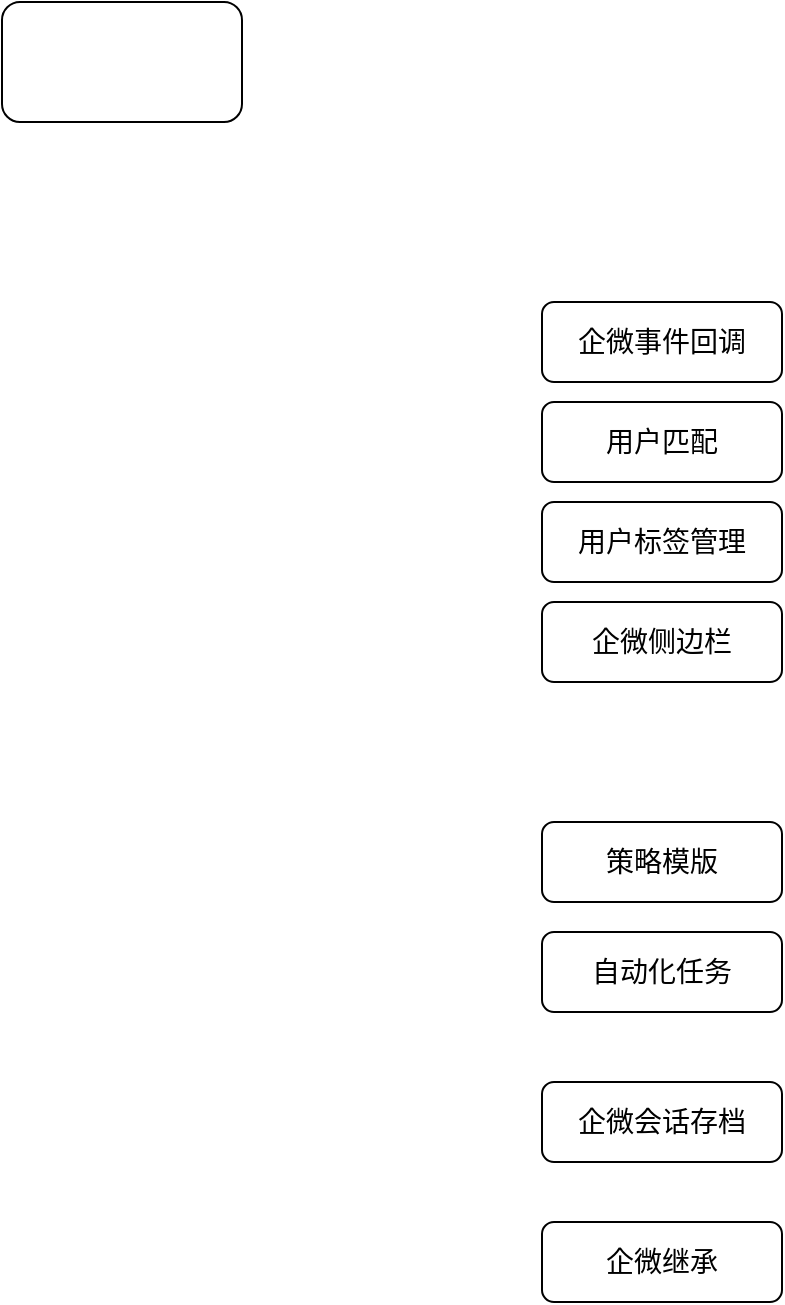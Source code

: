 <mxfile version="21.7.2" type="github">
  <diagram name="第 1 页" id="EAP46-pFnk08IEzOeeQu">
    <mxGraphModel dx="1500" dy="774" grid="1" gridSize="10" guides="1" tooltips="1" connect="1" arrows="1" fold="1" page="1" pageScale="1" pageWidth="827" pageHeight="1169" math="0" shadow="0">
      <root>
        <mxCell id="0" />
        <mxCell id="1" parent="0" />
        <mxCell id="qEUN2LHwMngz8Y5ROjD_-1" value="" style="rounded=1;whiteSpace=wrap;html=1;" vertex="1" parent="1">
          <mxGeometry x="210" y="120" width="120" height="60" as="geometry" />
        </mxCell>
        <mxCell id="qEUN2LHwMngz8Y5ROjD_-2" value="&lt;font style=&quot;font-size: 14px;&quot;&gt;企微事件回调&lt;/font&gt;" style="rounded=1;whiteSpace=wrap;html=1;" vertex="1" parent="1">
          <mxGeometry x="480" y="270" width="120" height="40" as="geometry" />
        </mxCell>
        <mxCell id="qEUN2LHwMngz8Y5ROjD_-3" value="&lt;font style=&quot;font-size: 14px;&quot;&gt;用户匹配&lt;/font&gt;" style="rounded=1;whiteSpace=wrap;html=1;" vertex="1" parent="1">
          <mxGeometry x="480" y="320" width="120" height="40" as="geometry" />
        </mxCell>
        <mxCell id="qEUN2LHwMngz8Y5ROjD_-4" value="&lt;font style=&quot;font-size: 14px;&quot;&gt;用户标签管理&lt;/font&gt;" style="rounded=1;whiteSpace=wrap;html=1;" vertex="1" parent="1">
          <mxGeometry x="480" y="370" width="120" height="40" as="geometry" />
        </mxCell>
        <mxCell id="qEUN2LHwMngz8Y5ROjD_-5" value="&lt;span style=&quot;font-size: 14px;&quot;&gt;企微侧边栏&lt;/span&gt;" style="rounded=1;whiteSpace=wrap;html=1;" vertex="1" parent="1">
          <mxGeometry x="480" y="420" width="120" height="40" as="geometry" />
        </mxCell>
        <mxCell id="qEUN2LHwMngz8Y5ROjD_-6" value="&lt;span style=&quot;font-size: 14px;&quot;&gt;策略模版&lt;/span&gt;" style="rounded=1;whiteSpace=wrap;html=1;" vertex="1" parent="1">
          <mxGeometry x="480" y="530" width="120" height="40" as="geometry" />
        </mxCell>
        <mxCell id="qEUN2LHwMngz8Y5ROjD_-7" value="&lt;span style=&quot;font-size: 14px;&quot;&gt;自动化任务&lt;/span&gt;" style="rounded=1;whiteSpace=wrap;html=1;" vertex="1" parent="1">
          <mxGeometry x="480" y="585" width="120" height="40" as="geometry" />
        </mxCell>
        <mxCell id="qEUN2LHwMngz8Y5ROjD_-8" value="&lt;span style=&quot;font-size: 14px;&quot;&gt;企微会话存档&lt;/span&gt;" style="rounded=1;whiteSpace=wrap;html=1;" vertex="1" parent="1">
          <mxGeometry x="480" y="660" width="120" height="40" as="geometry" />
        </mxCell>
        <mxCell id="qEUN2LHwMngz8Y5ROjD_-9" value="&lt;span style=&quot;font-size: 14px;&quot;&gt;企微继承&lt;/span&gt;" style="rounded=1;whiteSpace=wrap;html=1;" vertex="1" parent="1">
          <mxGeometry x="480" y="730" width="120" height="40" as="geometry" />
        </mxCell>
      </root>
    </mxGraphModel>
  </diagram>
</mxfile>
